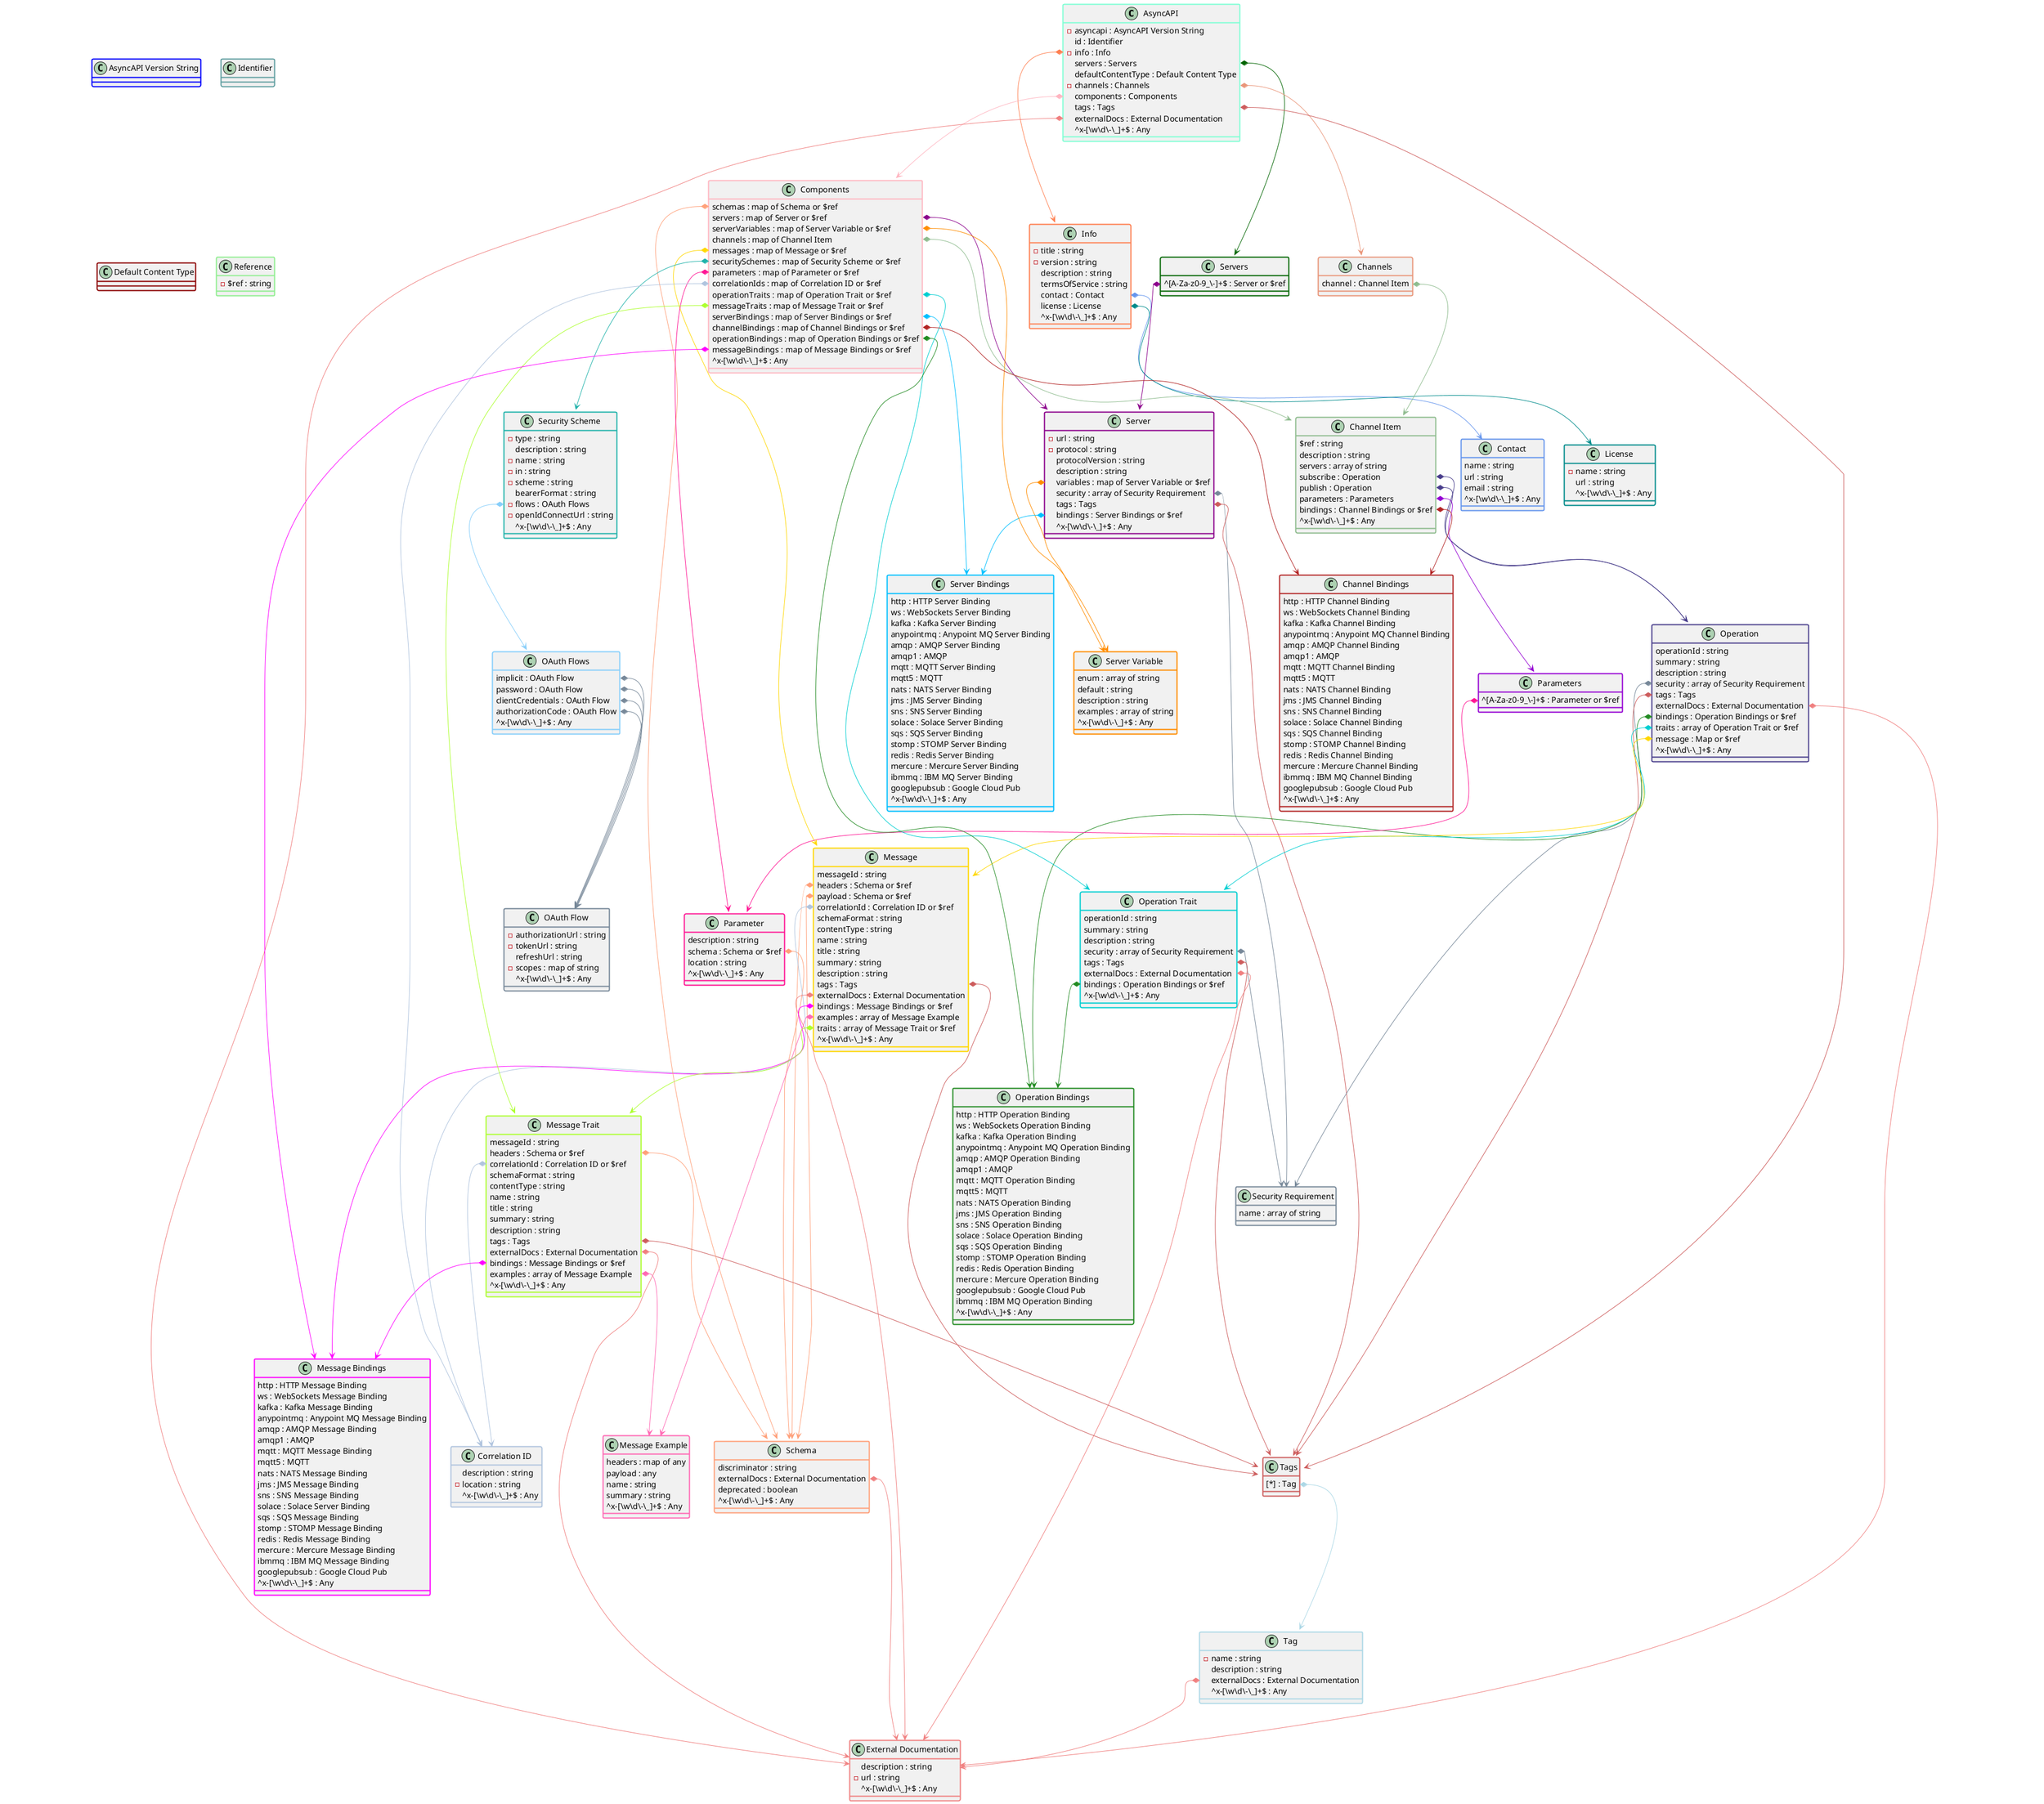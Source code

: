 @startuml
class "AsyncAPI" #line:Aquamarine;line.bold {
  -asyncapi : AsyncAPI Version String
  id : Identifier
  -info : Info
  servers : Servers
  defaultContentType : Default Content Type
  -channels : Channels
  components : Components
  tags : Tags
  externalDocs : External Documentation
  ^x-[\w\d\-\_]+$ : Any
}
"AsyncAPI::info"*-->"Info" #Coral
"AsyncAPI::servers"*-->"Servers" #DarkGreen
"AsyncAPI::channels"*-->"Channels" #DarkSalmon
"AsyncAPI::components"*-->"Components" #LightPink
"AsyncAPI::tags"*-->"Tags" #IndianRed
"AsyncAPI::externalDocs"*-->"External Documentation" #LightCoral

class "AsyncAPI Version String" #line:Blue;line.bold {
}

class "Identifier" #line:CadetBlue;line.bold {
}

class "Info" #line:Coral;line.bold {
  -title : string
  -version : string
  description : string
  termsOfService : string
  contact : Contact
  license : License
  ^x-[\w\d\-\_]+$ : Any
}
"Info::contact"*-->"Contact" #CornflowerBlue
"Info::license"*-->"License" #DarkCyan

class "Contact" #line:CornflowerBlue;line.bold {
  name : string
  url : string
  email : string
  ^x-[\w\d\-\_]+$ : Any
}

class "License" #line:DarkCyan;line.bold {
  -name : string
  url : string
  ^x-[\w\d\-\_]+$ : Any
}

class "Servers" #line:DarkGreen;line.bold {
  ^[A-Za-z0-9_\-]+$ : Server or $ref
}
"Servers::^[A-Za-z0-9_\-]+$"*-->"Server" #DarkMagenta

class "Server" #line:DarkMagenta;line.bold {
  -url : string
  -protocol : string
  protocolVersion : string
  description : string
  variables : map of Server Variable or $ref
  security : array of Security Requirement
  tags : Tags
  bindings : Server Bindings or $ref
  ^x-[\w\d\-\_]+$ : Any
}
"Server::variables"*-->"Server Variable" #DarkOrange
"Server::security"*-->"Security Requirement" #LightSlateGrey
"Server::tags"*-->"Tags" #IndianRed
"Server::bindings"*-->"Server Bindings" #DeepSkyBlue

class "Server Variable" #line:DarkOrange;line.bold {
  enum : array of string
  default : string
  description : string
  examples : array of string
  ^x-[\w\d\-\_]+$ : Any
}

class "Default Content Type" #line:DarkRed;line.bold {
}

class "Channels" #line:DarkSalmon;line.bold {
  channel : Channel Item
}
"Channels::channel"*-->"Channel Item" #DarkSeaGreen

class "Channel Item" #line:DarkSeaGreen;line.bold {
  $ref : string
  description : string
  servers : array of string
  subscribe : Operation
  publish : Operation
  parameters : Parameters
  bindings : Channel Bindings or $ref
  ^x-[\w\d\-\_]+$ : Any
}
"Channel Item::subscribe"*-->"Operation" #DarkSlateBlue
"Channel Item::publish"*-->"Operation" #DarkSlateBlue
"Channel Item::parameters"*-->"Parameters" #DarkViolet
"Channel Item::bindings"*-->"Channel Bindings" #FireBrick

class "Operation" #line:DarkSlateBlue;line.bold {
  operationId : string
  summary : string
  description : string
  security : array of Security Requirement
  tags : Tags
  externalDocs : External Documentation
  bindings : Operation Bindings or $ref
  traits : array of Operation Trait or $ref
  message : Map or $ref
  ^x-[\w\d\-\_]+$ : Any
}
"Operation::security"*-->"Security Requirement" #LightSlateGrey
"Operation::tags"*-->"Tags" #IndianRed
"Operation::externalDocs"*-->"External Documentation" #LightCoral
"Operation::bindings"*-->"Operation Bindings" #ForestGreen
"Operation::traits"*-->"Operation Trait" #DarkTurquoise
"Operation::message"*-->"Message" #Gold

class "Operation Trait" #line:DarkTurquoise;line.bold {
  operationId : string
  summary : string
  description : string
  security : array of Security Requirement
  tags : Tags
  externalDocs : External Documentation
  bindings : Operation Bindings or $ref
  ^x-[\w\d\-\_]+$ : Any
}
"Operation Trait::security"*-->"Security Requirement" #LightSlateGrey
"Operation Trait::tags"*-->"Tags" #IndianRed
"Operation Trait::externalDocs"*-->"External Documentation" #LightCoral
"Operation Trait::bindings"*-->"Operation Bindings" #ForestGreen

class "Parameters" #line:DarkViolet;line.bold {
  ^[A-Za-z0-9_\-]+$ : Parameter or $ref
}
"Parameters::^[A-Za-z0-9_\-]+$"*-->"Parameter" #DeepPink

class "Parameter" #line:DeepPink;line.bold {
  description : string
  schema : Schema or $ref
  location : string
  ^x-[\w\d\-\_]+$ : Any
}
"Parameter::schema"*-->"Schema" #LightSalmon

class "Server Bindings" #line:DeepSkyBlue;line.bold {
  http : HTTP Server Binding
  ws : WebSockets Server Binding
  kafka : Kafka Server Binding
  anypointmq : Anypoint MQ Server Binding
  amqp : AMQP Server Binding
  amqp1 : AMQP
  mqtt : MQTT Server Binding
  mqtt5 : MQTT
  nats : NATS Server Binding
  jms : JMS Server Binding
  sns : SNS Server Binding
  solace : Solace Server Binding
  sqs : SQS Server Binding
  stomp : STOMP Server Binding
  redis : Redis Server Binding
  mercure : Mercure Server Binding
  ibmmq : IBM MQ Server Binding
  googlepubsub : Google Cloud Pub
  ^x-[\w\d\-\_]+$ : Any
}

class "Channel Bindings" #line:FireBrick;line.bold {
  http : HTTP Channel Binding
  ws : WebSockets Channel Binding
  kafka : Kafka Channel Binding
  anypointmq : Anypoint MQ Channel Binding
  amqp : AMQP Channel Binding
  amqp1 : AMQP
  mqtt : MQTT Channel Binding
  mqtt5 : MQTT
  nats : NATS Channel Binding
  jms : JMS Channel Binding
  sns : SNS Channel Binding
  solace : Solace Channel Binding
  sqs : SQS Channel Binding
  stomp : STOMP Channel Binding
  redis : Redis Channel Binding
  mercure : Mercure Channel Binding
  ibmmq : IBM MQ Channel Binding
  googlepubsub : Google Cloud Pub
  ^x-[\w\d\-\_]+$ : Any
}

class "Operation Bindings" #line:ForestGreen;line.bold {
  http : HTTP Operation Binding
  ws : WebSockets Operation Binding
  kafka : Kafka Operation Binding
  anypointmq : Anypoint MQ Operation Binding
  amqp : AMQP Operation Binding
  amqp1 : AMQP
  mqtt : MQTT Operation Binding
  mqtt5 : MQTT
  nats : NATS Operation Binding
  jms : JMS Operation Binding
  sns : SNS Operation Binding
  solace : Solace Operation Binding
  sqs : SQS Operation Binding
  stomp : STOMP Operation Binding
  redis : Redis Operation Binding
  mercure : Mercure Operation Binding
  googlepubsub : Google Cloud Pub
  ibmmq : IBM MQ Operation Binding
  ^x-[\w\d\-\_]+$ : Any
}

class "Message Bindings" #line:Fuchsia;line.bold {
  http : HTTP Message Binding
  ws : WebSockets Message Binding
  kafka : Kafka Message Binding
  anypointmq : Anypoint MQ Message Binding
  amqp : AMQP Message Binding
  amqp1 : AMQP
  mqtt : MQTT Message Binding
  mqtt5 : MQTT
  nats : NATS Message Binding
  jms : JMS Message Binding
  sns : SNS Message Binding
  solace : Solace Server Binding
  sqs : SQS Message Binding
  stomp : STOMP Message Binding
  redis : Redis Message Binding
  mercure : Mercure Message Binding
  ibmmq : IBM MQ Message Binding
  googlepubsub : Google Cloud Pub
  ^x-[\w\d\-\_]+$ : Any
}

class "Message" #line:Gold;line.bold {
  messageId : string
  headers : Schema or $ref
  payload : Schema or $ref
  correlationId : Correlation ID or $ref
  schemaFormat : string
  contentType : string
  name : string
  title : string
  summary : string
  description : string
  tags : Tags
  externalDocs : External Documentation
  bindings : Message Bindings or $ref
  examples : array of Message Example
  traits : array of Message Trait or $ref
  ^x-[\w\d\-\_]+$ : Any
}
"Message::headers"*-->"Schema" #LightSalmon
"Message::payload"*-->"Schema" #LightSalmon
"Message::correlationId"*-->"Correlation ID" #LightSteelBlue
"Message::tags"*-->"Tags" #IndianRed
"Message::externalDocs"*-->"External Documentation" #LightCoral
"Message::bindings"*-->"Message Bindings" #Fuchsia
"Message::examples"*-->"Message Example" #HotPink
"Message::traits"*-->"Message Trait" #GreenYellow

class "Message Trait" #line:GreenYellow;line.bold {
  messageId : string
  headers : Schema or $ref
  correlationId : Correlation ID or $ref
  schemaFormat : string
  contentType : string
  name : string
  title : string
  summary : string
  description : string
  tags : Tags
  externalDocs : External Documentation
  bindings : Message Bindings or $ref
  examples : array of Message Example
  ^x-[\w\d\-\_]+$ : Any
}
"Message Trait::headers"*-->"Schema" #LightSalmon
"Message Trait::correlationId"*-->"Correlation ID" #LightSteelBlue
"Message Trait::tags"*-->"Tags" #IndianRed
"Message Trait::externalDocs"*-->"External Documentation" #LightCoral
"Message Trait::bindings"*-->"Message Bindings" #Fuchsia
"Message Trait::examples"*-->"Message Example" #HotPink

class "Message Example" #line:HotPink;line.bold {
  headers : map of any
  payload : any
  name : string
  summary : string
  ^x-[\w\d\-\_]+$ : Any
}

class "Tags" #line:IndianRed;line.bold {
  [*] : Tag
}
"Tags::[*]"*-->"Tag" #LightBlue

class "Tag" #line:LightBlue;line.bold {
  -name : string
  description : string
  externalDocs : External Documentation
  ^x-[\w\d\-\_]+$ : Any
}
"Tag::externalDocs"*-->"External Documentation" #LightCoral

class "External Documentation" #line:LightCoral;line.bold {
  description : string
  -url : string
  ^x-[\w\d\-\_]+$ : Any
}

class "Reference" #line:LightGreen;line.bold {
  -$ref : string
}

class "Components" #line:LightPink;line.bold {
  schemas : map of Schema or $ref
  servers : map of Server or $ref
  serverVariables : map of Server Variable or $ref
  channels : map of Channel Item
  messages : map of Message or $ref
  securitySchemes : map of Security Scheme or $ref
  parameters : map of Parameter or $ref
  correlationIds : map of Correlation ID or $ref
  operationTraits : map of Operation Trait or $ref
  messageTraits : map of Message Trait or $ref
  serverBindings : map of Server Bindings or $ref
  channelBindings : map of Channel Bindings or $ref
  operationBindings : map of Operation Bindings or $ref
  messageBindings : map of Message Bindings or $ref
  ^x-[\w\d\-\_]+$ : Any
}
"Components::schemas"*-->"Schema" #LightSalmon
"Components::servers"*-->"Server" #DarkMagenta
"Components::serverVariables"*-->"Server Variable" #DarkOrange
"Components::channels"*-->"Channel Item" #DarkSeaGreen
"Components::messages"*-->"Message" #Gold
"Components::securitySchemes"*-->"Security Scheme" #LightSeaGreen
"Components::parameters"*-->"Parameter" #DeepPink
"Components::correlationIds"*-->"Correlation ID" #LightSteelBlue
"Components::operationTraits"*-->"Operation Trait" #DarkTurquoise
"Components::messageTraits"*-->"Message Trait" #GreenYellow
"Components::serverBindings"*-->"Server Bindings" #DeepSkyBlue
"Components::channelBindings"*-->"Channel Bindings" #FireBrick
"Components::operationBindings"*-->"Operation Bindings" #ForestGreen
"Components::messageBindings"*-->"Message Bindings" #Fuchsia

class "Schema" #line:LightSalmon;line.bold {
  discriminator : string
  externalDocs : External Documentation
  deprecated : boolean
  ^x-[\w\d\-\_]+$ : Any
}
"Schema::externalDocs"*-->"External Documentation" #LightCoral

class "Security Scheme" #line:LightSeaGreen;line.bold {
  -type : string
  description : string
  -name : string
  -in : string
  -scheme : string
  bearerFormat : string
  -flows : OAuth Flows
  -openIdConnectUrl : string
  ^x-[\w\d\-\_]+$ : Any
}
"Security Scheme::flows"*-->"OAuth Flows" #LightSkyBlue

class "OAuth Flows" #line:LightSkyBlue;line.bold {
  implicit : OAuth Flow
  password : OAuth Flow
  clientCredentials : OAuth Flow
  authorizationCode : OAuth Flow
  ^x-[\w\d\-\_]+$ : Any
}
"OAuth Flows::implicit"*-->"OAuth Flow" #LightSlateGray
"OAuth Flows::password"*-->"OAuth Flow" #LightSlateGray
"OAuth Flows::clientCredentials"*-->"OAuth Flow" #LightSlateGray
"OAuth Flows::authorizationCode"*-->"OAuth Flow" #LightSlateGray

class "OAuth Flow" #line:LightSlateGray;line.bold {
  -authorizationUrl : string
  -tokenUrl : string
  refreshUrl : string
  -scopes : map of string
  ^x-[\w\d\-\_]+$ : Any
}

class "Security Requirement" #line:LightSlateGrey;line.bold {
  name : array of string
}

class "Correlation ID" #line:LightSteelBlue;line.bold {
  description : string
  -location : string
  ^x-[\w\d\-\_]+$ : Any
}

@enduml
